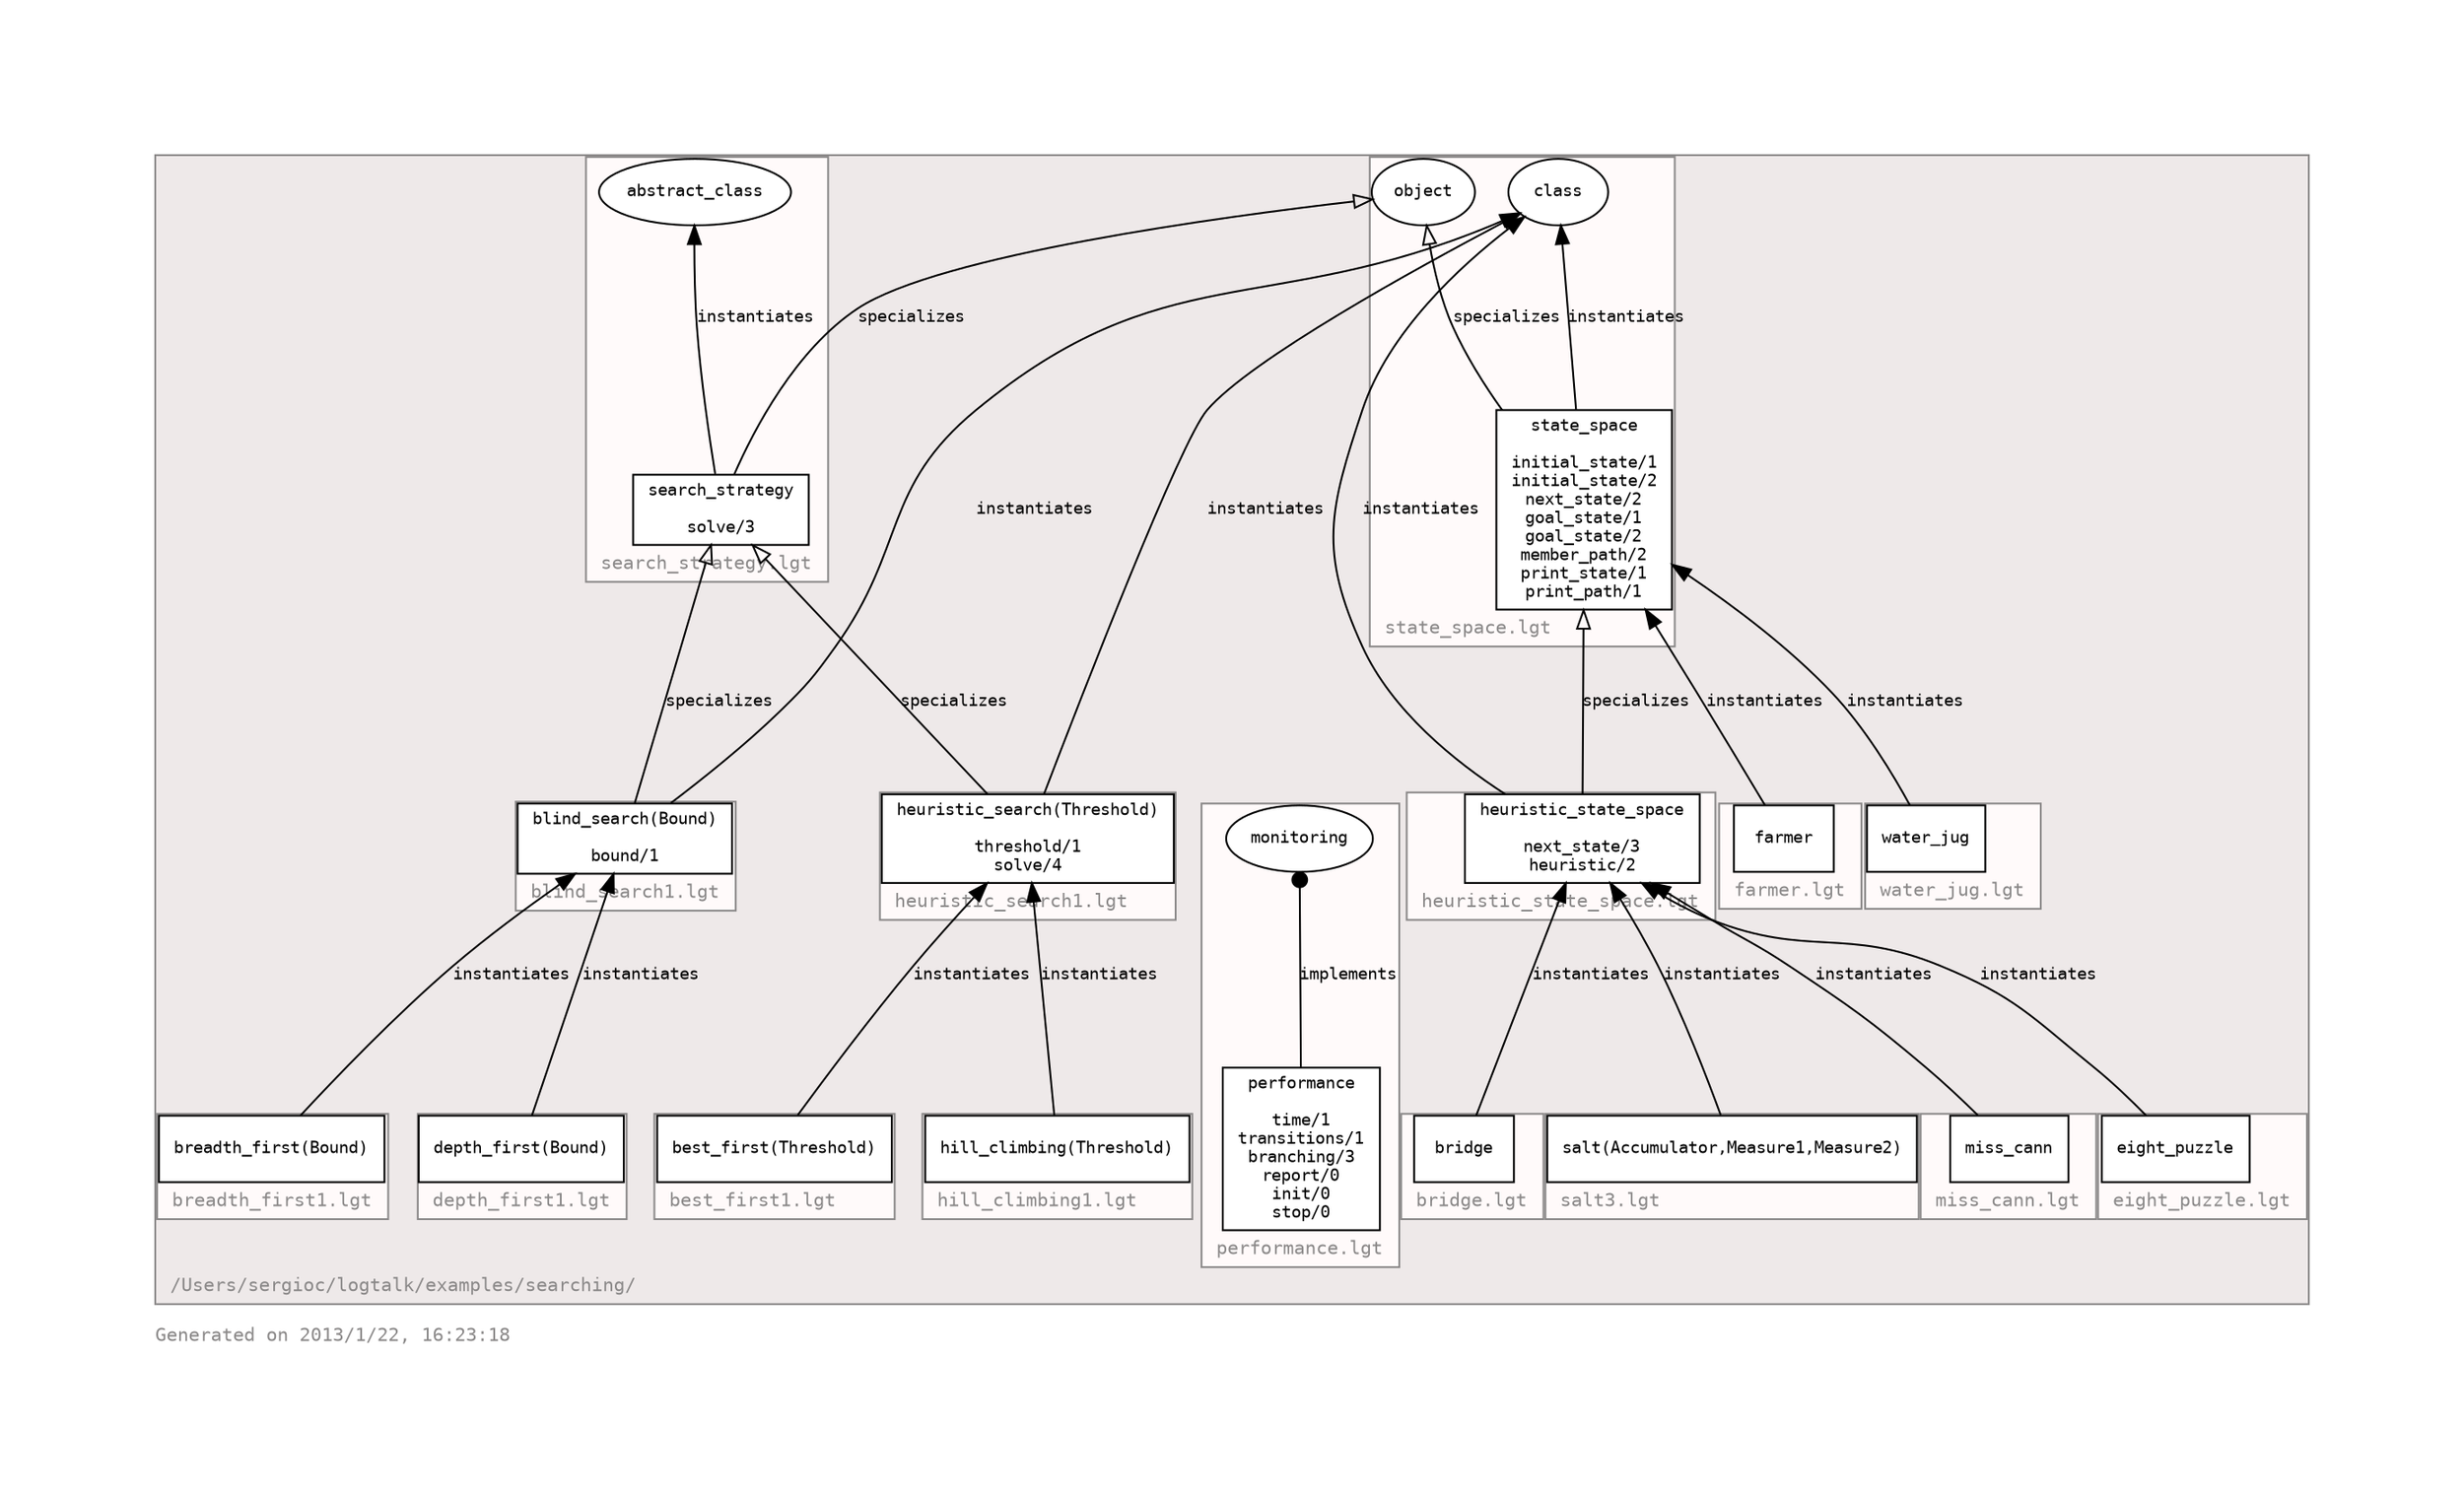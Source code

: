 digraph G {
rankdir=BT
ranksep=1.25
compound=true
clusterrank=local
labeljust=l
margin=1.0
fontname="Courier"
fontsize=10
fontcolor=snow4
pencolor=snow4
node [style=filled,fillcolor=white,fontname="Courier",fontsize=9]
edge [fontname="Courier",fontsize=9]
label="Generated on 2013/1/22, 16:23:18"
subgraph "cluster_/Users/sergioc/logtalk/examples/searching/" {
bgcolor=snow2
label="/Users/sergioc/logtalk/examples/searching/"
subgraph "cluster_loader.lgt" {
bgcolor=snow
label="loader.lgt"
}

subgraph "cluster_state_space.lgt" {
bgcolor=snow
label="state_space.lgt"
"state_space" [shape=box,label="state_space\n\ninitial_state/1\ninitial_state/2\nnext_state/2\ngoal_state/1\ngoal_state/2\nmember_path/2\nprint_state/1\nprint_path/1"]
"state_space" -> "class" [arrowhead=normal,label="instantiates"]
"state_space" -> "object" [arrowhead=onormal,label="specializes"]
}

subgraph "cluster_water_jug.lgt" {
bgcolor=snow
label="water_jug.lgt"
"water_jug" [shape=box,label="water_jug\n"]
"water_jug" -> "state_space" [arrowhead=normal,label="instantiates"]
}

subgraph "cluster_farmer.lgt" {
bgcolor=snow
label="farmer.lgt"
"farmer" [shape=box,label="farmer\n"]
"farmer" -> "state_space" [arrowhead=normal,label="instantiates"]
}

subgraph "cluster_heuristic_state_space.lgt" {
bgcolor=snow
label="heuristic_state_space.lgt"
"heuristic_state_space" [shape=box,label="heuristic_state_space\n\nnext_state/3\nheuristic/2"]
"heuristic_state_space" -> "class" [arrowhead=normal,label="instantiates"]
"heuristic_state_space" -> "state_space" [arrowhead=onormal,label="specializes"]
}

subgraph "cluster_bridge.lgt" {
bgcolor=snow
label="bridge.lgt"
"bridge" [shape=box,label="bridge\n"]
"bridge" -> "heuristic_state_space" [arrowhead=normal,label="instantiates"]
}

subgraph "cluster_eight_puzzle.lgt" {
bgcolor=snow
label="eight_puzzle.lgt"
"eight_puzzle" [shape=box,label="eight_puzzle\n"]
"eight_puzzle" -> "heuristic_state_space" [arrowhead=normal,label="instantiates"]
}

subgraph "cluster_miss_cann.lgt" {
bgcolor=snow
label="miss_cann.lgt"
"miss_cann" [shape=box,label="miss_cann\n"]
"miss_cann" -> "heuristic_state_space" [arrowhead=normal,label="instantiates"]
}

subgraph "cluster_salt3.lgt" {
bgcolor=snow
label="salt3.lgt"
"salt(Accumulator,Measure1,Measure2)" [shape=box,label="salt(Accumulator,Measure1,Measure2)\n"]
"salt(Accumulator,Measure1,Measure2)" -> "heuristic_state_space" [arrowhead=normal,label="instantiates"]
}

subgraph "cluster_search_strategy.lgt" {
bgcolor=snow
label="search_strategy.lgt"
"search_strategy" [shape=box,label="search_strategy\n\nsolve/3"]
"search_strategy" -> "abstract_class" [arrowhead=normal,label="instantiates"]
"search_strategy" -> "object" [arrowhead=onormal,label="specializes"]
}

subgraph "cluster_blind_search1.lgt" {
bgcolor=snow
label="blind_search1.lgt"
"blind_search(Bound)" [shape=box,label="blind_search(Bound)\n\nbound/1"]
"blind_search(Bound)" -> "class" [arrowhead=normal,label="instantiates"]
"blind_search(Bound)" -> "search_strategy" [arrowhead=onormal,label="specializes"]
}

subgraph "cluster_heuristic_search1.lgt" {
bgcolor=snow
label="heuristic_search1.lgt"
"heuristic_search(Threshold)" [shape=box,label="heuristic_search(Threshold)\n\nthreshold/1\nsolve/4"]
"heuristic_search(Threshold)" -> "class" [arrowhead=normal,label="instantiates"]
"heuristic_search(Threshold)" -> "search_strategy" [arrowhead=onormal,label="specializes"]
}

subgraph "cluster_performance.lgt" {
bgcolor=snow
label="performance.lgt"
"performance" [shape=box,label="performance\n\ntime/1\ntransitions/1\nbranching/3\nreport/0\ninit/0\nstop/0"]
"performance" -> "monitoring" [arrowhead=dot,label="implements"]
}

subgraph "cluster_breadth_first1.lgt" {
bgcolor=snow
label="breadth_first1.lgt"
"breadth_first(Bound)" [shape=box,label="breadth_first(Bound)\n"]
"breadth_first(Bound)" -> "blind_search(Bound)" [arrowhead=normal,label="instantiates"]
}

subgraph "cluster_depth_first1.lgt" {
bgcolor=snow
label="depth_first1.lgt"
"depth_first(Bound)" [shape=box,label="depth_first(Bound)\n"]
"depth_first(Bound)" -> "blind_search(Bound)" [arrowhead=normal,label="instantiates"]
}

subgraph "cluster_best_first1.lgt" {
bgcolor=snow
label="best_first1.lgt"
"best_first(Threshold)" [shape=box,label="best_first(Threshold)\n"]
"best_first(Threshold)" -> "heuristic_search(Threshold)" [arrowhead=normal,label="instantiates"]
}

subgraph "cluster_hill_climbing1.lgt" {
bgcolor=snow
label="hill_climbing1.lgt"
"hill_climbing(Threshold)" [shape=box,label="hill_climbing(Threshold)\n"]
"hill_climbing(Threshold)" -> "heuristic_search(Threshold)" [arrowhead=normal,label="instantiates"]
}

}

}
